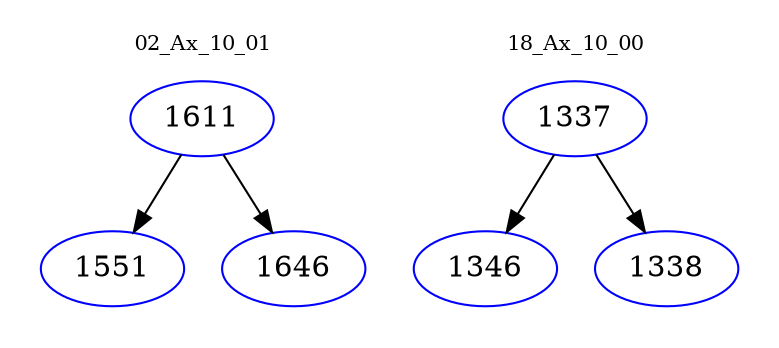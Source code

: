 digraph{
subgraph cluster_0 {
color = white
label = "02_Ax_10_01";
fontsize=10;
T0_1611 [label="1611", color="blue"]
T0_1611 -> T0_1551 [color="black"]
T0_1551 [label="1551", color="blue"]
T0_1611 -> T0_1646 [color="black"]
T0_1646 [label="1646", color="blue"]
}
subgraph cluster_1 {
color = white
label = "18_Ax_10_00";
fontsize=10;
T1_1337 [label="1337", color="blue"]
T1_1337 -> T1_1346 [color="black"]
T1_1346 [label="1346", color="blue"]
T1_1337 -> T1_1338 [color="black"]
T1_1338 [label="1338", color="blue"]
}
}
